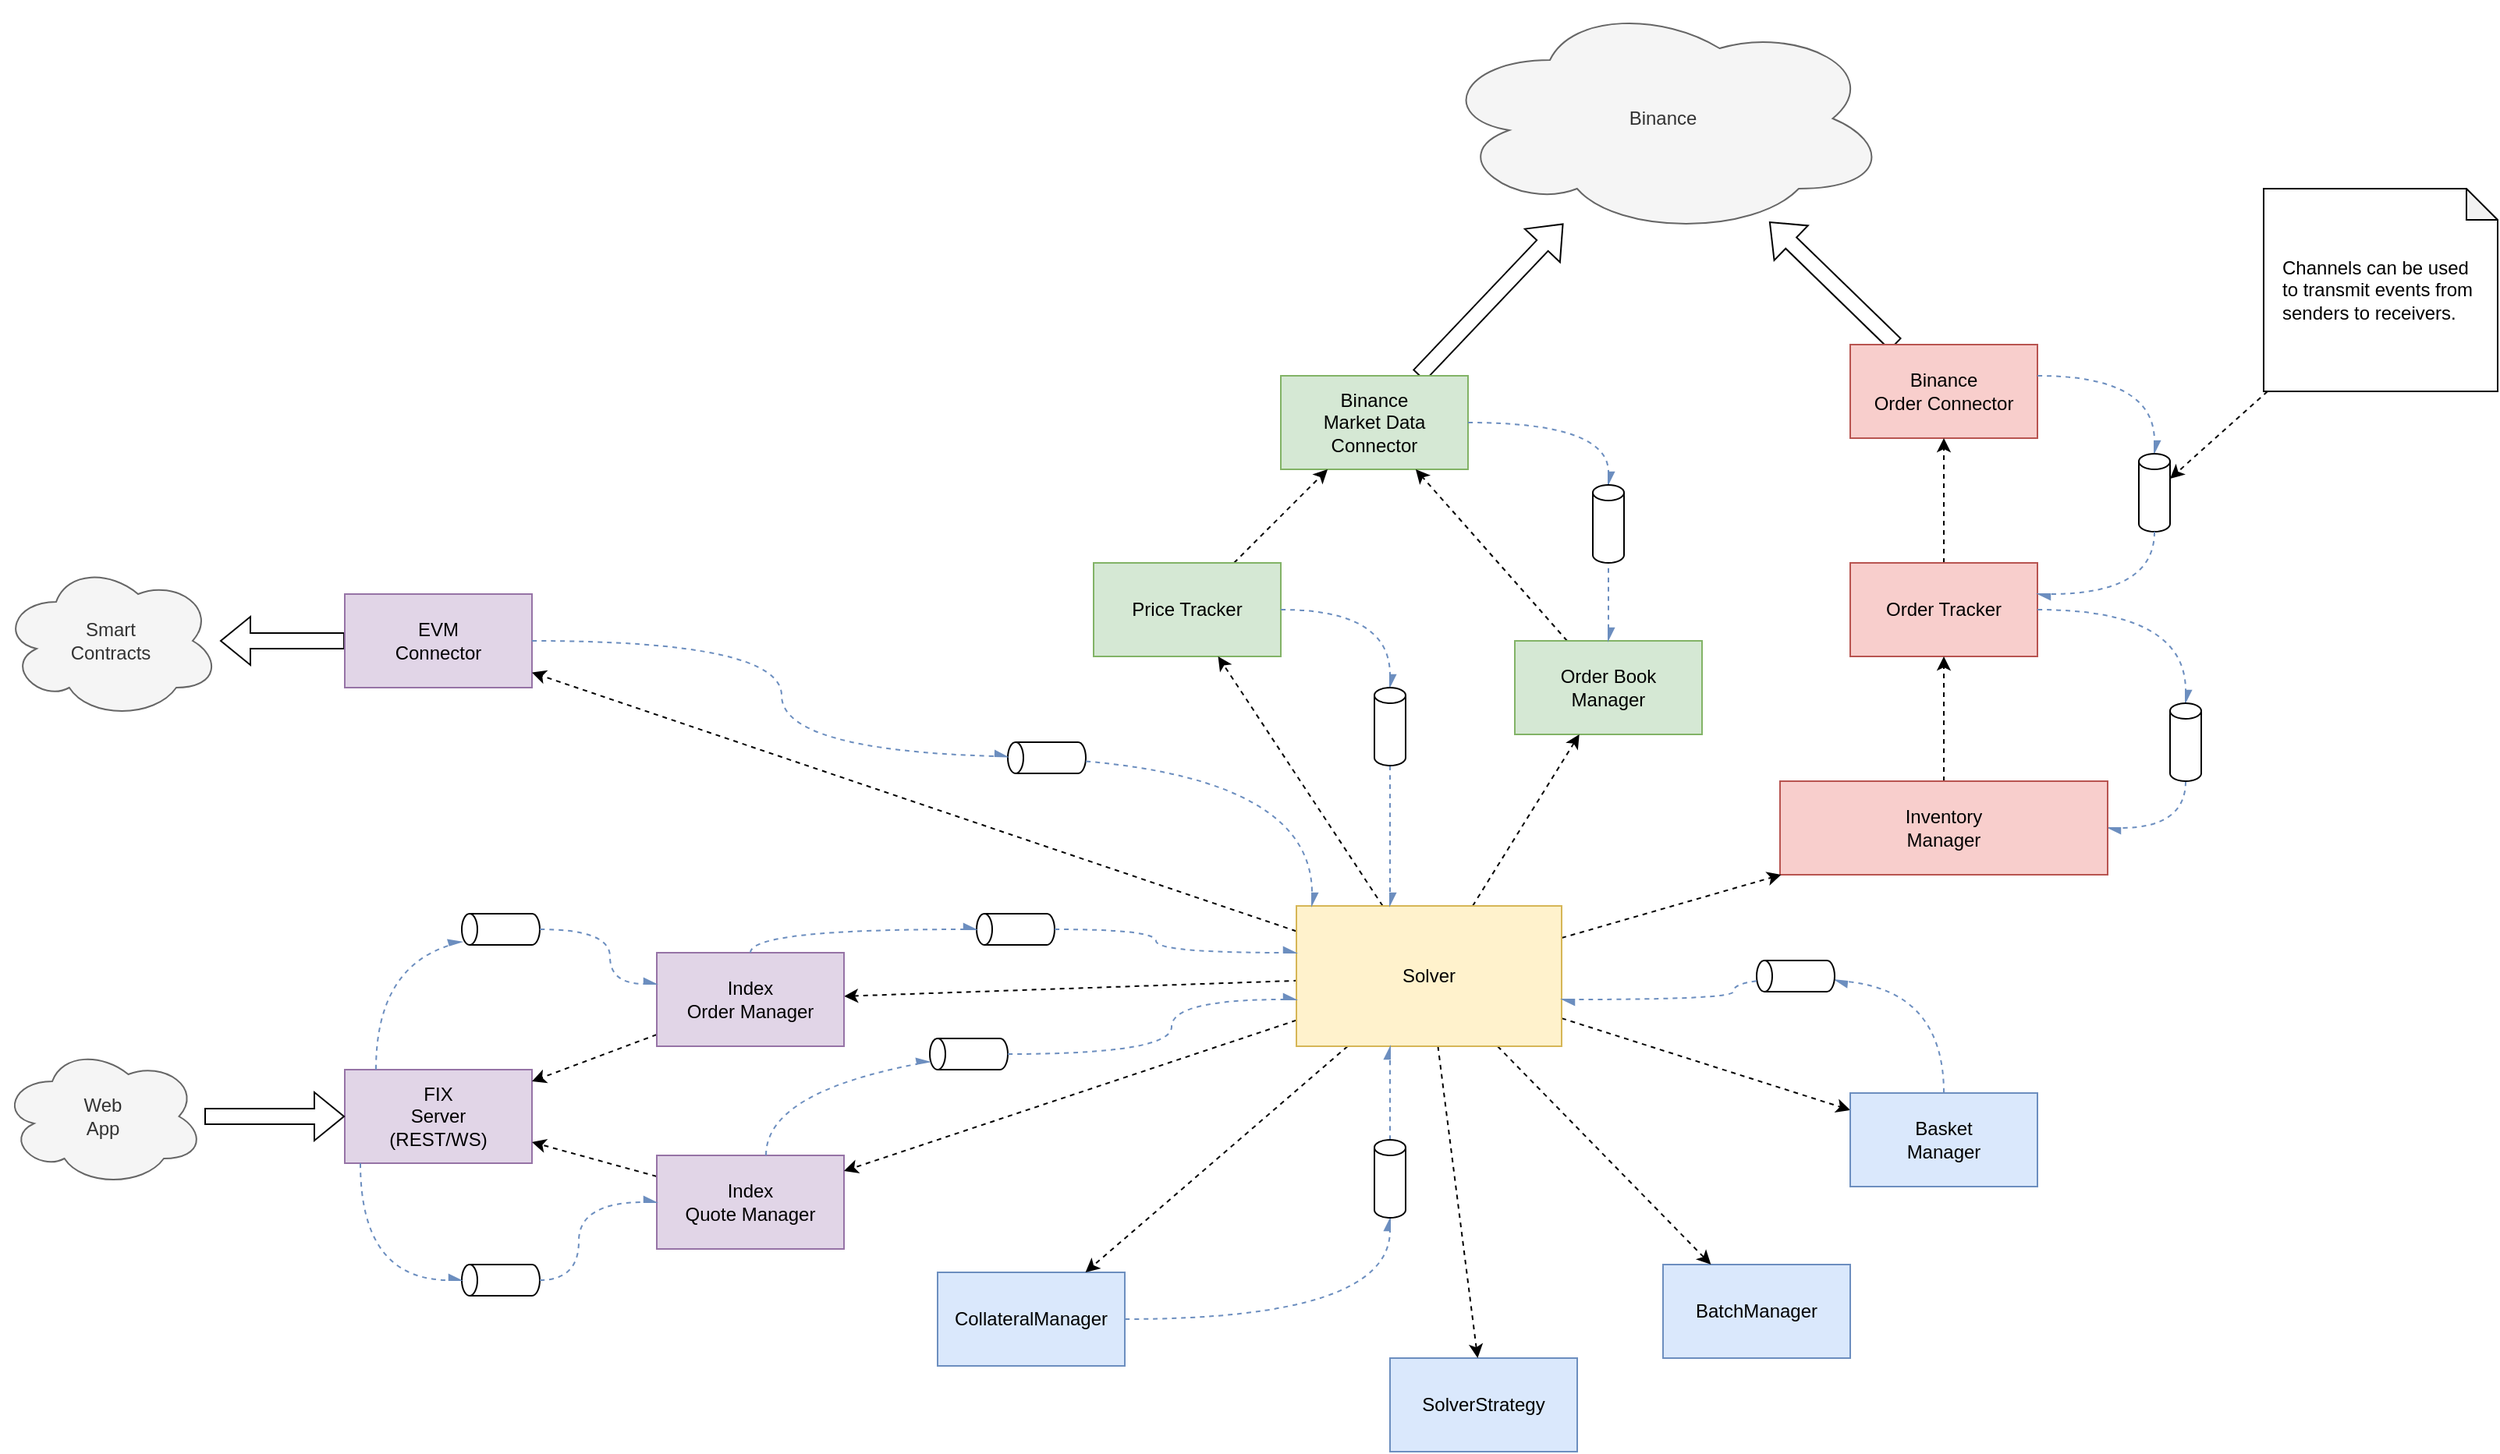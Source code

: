 <mxfile version="24.7.8">
  <diagram name="Page-1" id="jLtPJ1LHg6DGONc26ywa">
    <mxGraphModel dx="2616" dy="2320" grid="1" gridSize="10" guides="1" tooltips="1" connect="1" arrows="1" fold="1" page="1" pageScale="1" pageWidth="827" pageHeight="1169" math="0" shadow="0">
      <root>
        <mxCell id="0" />
        <mxCell id="1" parent="0" />
        <mxCell id="7HpykqLFBmdJ59aaJS6n-3" value="FIX&lt;div&gt;&lt;span style=&quot;background-color: initial;&quot;&gt;Server&lt;/span&gt;&lt;/div&gt;&lt;div&gt;&lt;span style=&quot;background-color: initial;&quot;&gt;(REST/WS)&lt;/span&gt;&lt;/div&gt;" style="rounded=0;whiteSpace=wrap;html=1;fillColor=#e1d5e7;strokeColor=#9673a6;" parent="1" vertex="1">
          <mxGeometry x="-120" y="425" width="120" height="60" as="geometry" />
        </mxCell>
        <mxCell id="7HpykqLFBmdJ59aaJS6n-4" style="rounded=0;orthogonalLoop=1;jettySize=auto;html=1;shape=flexArrow;" parent="1" source="7HpykqLFBmdJ59aaJS6n-5" target="7HpykqLFBmdJ59aaJS6n-6" edge="1">
          <mxGeometry relative="1" as="geometry" />
        </mxCell>
        <mxCell id="7HpykqLFBmdJ59aaJS6n-5" value="Binance&lt;div&gt;Market Data&lt;/div&gt;&lt;div&gt;Connector&lt;/div&gt;" style="rounded=0;whiteSpace=wrap;html=1;fillColor=#d5e8d4;strokeColor=#82b366;" parent="1" vertex="1">
          <mxGeometry x="480" y="-20" width="120" height="60" as="geometry" />
        </mxCell>
        <mxCell id="7HpykqLFBmdJ59aaJS6n-6" value="Binance" style="ellipse;shape=cloud;whiteSpace=wrap;html=1;fillColor=#f5f5f5;fontColor=#333333;strokeColor=#666666;" parent="1" vertex="1">
          <mxGeometry x="580" y="-260" width="290" height="150" as="geometry" />
        </mxCell>
        <mxCell id="7HpykqLFBmdJ59aaJS6n-7" style="rounded=0;orthogonalLoop=1;jettySize=auto;html=1;shape=flexArrow;" parent="1" source="7HpykqLFBmdJ59aaJS6n-8" target="7HpykqLFBmdJ59aaJS6n-3" edge="1">
          <mxGeometry relative="1" as="geometry" />
        </mxCell>
        <mxCell id="7HpykqLFBmdJ59aaJS6n-8" value="Web&lt;div&gt;App&lt;/div&gt;" style="ellipse;shape=cloud;whiteSpace=wrap;html=1;fillColor=#f5f5f5;fontColor=#333333;strokeColor=#666666;" parent="1" vertex="1">
          <mxGeometry x="-340" y="410" width="130" height="90" as="geometry" />
        </mxCell>
        <mxCell id="7HpykqLFBmdJ59aaJS6n-9" value="&lt;div&gt;Smart&lt;/div&gt;&lt;div&gt;Contracts&lt;/div&gt;" style="ellipse;shape=cloud;whiteSpace=wrap;html=1;fillColor=#f5f5f5;fontColor=#333333;strokeColor=#666666;" parent="1" vertex="1">
          <mxGeometry x="-340" y="100" width="140" height="100" as="geometry" />
        </mxCell>
        <mxCell id="7HpykqLFBmdJ59aaJS6n-10" style="rounded=0;orthogonalLoop=1;jettySize=auto;html=1;shape=flexArrow;" parent="1" source="7HpykqLFBmdJ59aaJS6n-12" target="7HpykqLFBmdJ59aaJS6n-9" edge="1">
          <mxGeometry relative="1" as="geometry" />
        </mxCell>
        <mxCell id="7HpykqLFBmdJ59aaJS6n-12" value="EVM&lt;div&gt;Connector&lt;/div&gt;" style="rounded=0;whiteSpace=wrap;html=1;fillColor=#e1d5e7;strokeColor=#9673a6;" parent="1" vertex="1">
          <mxGeometry x="-120" y="120" width="120" height="60" as="geometry" />
        </mxCell>
        <mxCell id="7HpykqLFBmdJ59aaJS6n-13" style="rounded=0;orthogonalLoop=1;jettySize=auto;html=1;shape=flexArrow;" parent="1" source="7HpykqLFBmdJ59aaJS6n-14" target="7HpykqLFBmdJ59aaJS6n-6" edge="1">
          <mxGeometry relative="1" as="geometry" />
        </mxCell>
        <mxCell id="7HpykqLFBmdJ59aaJS6n-14" value="Binance&lt;div&gt;&lt;span style=&quot;background-color: initial;&quot;&gt;Order Connector&lt;/span&gt;&lt;br&gt;&lt;/div&gt;" style="rounded=0;whiteSpace=wrap;html=1;fillColor=#f8cecc;strokeColor=#b85450;" parent="1" vertex="1">
          <mxGeometry x="845" y="-40" width="120" height="60" as="geometry" />
        </mxCell>
        <mxCell id="5aa-sFfi16cLyc81ufA3-21" style="rounded=0;orthogonalLoop=1;jettySize=auto;html=1;dashed=1;" edge="1" parent="1" source="7HpykqLFBmdJ59aaJS6n-16" target="7HpykqLFBmdJ59aaJS6n-14">
          <mxGeometry relative="1" as="geometry" />
        </mxCell>
        <mxCell id="5aa-sFfi16cLyc81ufA3-23" style="edgeStyle=orthogonalEdgeStyle;rounded=0;orthogonalLoop=1;jettySize=auto;html=1;curved=1;endArrow=async;endFill=1;dashed=1;fillColor=#dae8fc;strokeColor=#6c8ebf;" edge="1" parent="1" source="5aa-sFfi16cLyc81ufA3-35" target="7HpykqLFBmdJ59aaJS6n-48">
          <mxGeometry relative="1" as="geometry">
            <Array as="points">
              <mxPoint x="1060" y="270" />
            </Array>
          </mxGeometry>
        </mxCell>
        <mxCell id="7HpykqLFBmdJ59aaJS6n-16" value="&lt;div&gt;&lt;span style=&quot;background-color: initial;&quot;&gt;Order Tracker&lt;/span&gt;&lt;br&gt;&lt;/div&gt;" style="rounded=0;whiteSpace=wrap;html=1;fillColor=#f8cecc;strokeColor=#b85450;" parent="1" vertex="1">
          <mxGeometry x="845" y="100" width="120" height="60" as="geometry" />
        </mxCell>
        <mxCell id="5aa-sFfi16cLyc81ufA3-17" style="rounded=0;orthogonalLoop=1;jettySize=auto;html=1;dashed=1;" edge="1" parent="1" source="7HpykqLFBmdJ59aaJS6n-18" target="7HpykqLFBmdJ59aaJS6n-5">
          <mxGeometry relative="1" as="geometry" />
        </mxCell>
        <mxCell id="7HpykqLFBmdJ59aaJS6n-18" value="&lt;div&gt;&lt;span style=&quot;background-color: initial;&quot;&gt;Price Tracker&lt;/span&gt;&lt;br&gt;&lt;/div&gt;" style="rounded=0;whiteSpace=wrap;html=1;fillColor=#d5e8d4;strokeColor=#82b366;" parent="1" vertex="1">
          <mxGeometry x="360" y="100" width="120" height="60" as="geometry" />
        </mxCell>
        <mxCell id="5aa-sFfi16cLyc81ufA3-19" style="rounded=0;orthogonalLoop=1;jettySize=auto;html=1;dashed=1;" edge="1" parent="1" source="7HpykqLFBmdJ59aaJS6n-21" target="7HpykqLFBmdJ59aaJS6n-5">
          <mxGeometry relative="1" as="geometry" />
        </mxCell>
        <mxCell id="7HpykqLFBmdJ59aaJS6n-21" value="&lt;div&gt;Order Book&lt;/div&gt;&lt;div&gt;Manager&lt;/div&gt;" style="rounded=0;whiteSpace=wrap;html=1;fillColor=#d5e8d4;strokeColor=#82b366;" parent="1" vertex="1">
          <mxGeometry x="630" y="150" width="120" height="60" as="geometry" />
        </mxCell>
        <mxCell id="7HpykqLFBmdJ59aaJS6n-23" style="rounded=0;orthogonalLoop=1;jettySize=auto;html=1;endArrow=none;endFill=0;dashed=1;startArrow=classic;startFill=1;" parent="1" source="7HpykqLFBmdJ59aaJS6n-24" target="5aa-sFfi16cLyc81ufA3-4" edge="1">
          <mxGeometry relative="1" as="geometry">
            <mxPoint x="480" y="380" as="targetPoint" />
          </mxGeometry>
        </mxCell>
        <mxCell id="5aa-sFfi16cLyc81ufA3-5" style="rounded=0;orthogonalLoop=1;jettySize=auto;html=1;dashed=1;" edge="1" parent="1" source="7HpykqLFBmdJ59aaJS6n-24" target="7HpykqLFBmdJ59aaJS6n-3">
          <mxGeometry relative="1" as="geometry" />
        </mxCell>
        <mxCell id="7HpykqLFBmdJ59aaJS6n-24" value="&lt;div&gt;Index&lt;/div&gt;&lt;div&gt;Order Manager&lt;/div&gt;" style="rounded=0;whiteSpace=wrap;html=1;fillColor=#e1d5e7;strokeColor=#9673a6;" parent="1" vertex="1">
          <mxGeometry x="80" y="350" width="120" height="60" as="geometry" />
        </mxCell>
        <mxCell id="5aa-sFfi16cLyc81ufA3-6" style="rounded=0;orthogonalLoop=1;jettySize=auto;html=1;dashed=1;" edge="1" parent="1" source="7HpykqLFBmdJ59aaJS6n-26" target="7HpykqLFBmdJ59aaJS6n-3">
          <mxGeometry relative="1" as="geometry">
            <mxPoint x="-10" y="500" as="targetPoint" />
          </mxGeometry>
        </mxCell>
        <mxCell id="7HpykqLFBmdJ59aaJS6n-26" value="&lt;div&gt;Index&lt;/div&gt;&lt;div&gt;Quote&lt;span style=&quot;background-color: initial;&quot;&gt;&amp;nbsp;Manager&lt;/span&gt;&lt;/div&gt;" style="rounded=0;whiteSpace=wrap;html=1;fillColor=#e1d5e7;strokeColor=#9673a6;" parent="1" vertex="1">
          <mxGeometry x="80" y="480" width="120" height="60" as="geometry" />
        </mxCell>
        <mxCell id="5aa-sFfi16cLyc81ufA3-7" style="rounded=0;orthogonalLoop=1;jettySize=auto;html=1;dashed=1;" edge="1" parent="1" source="5aa-sFfi16cLyc81ufA3-4" target="7HpykqLFBmdJ59aaJS6n-12">
          <mxGeometry relative="1" as="geometry">
            <mxPoint x="480" y="322.5" as="sourcePoint" />
          </mxGeometry>
        </mxCell>
        <mxCell id="5aa-sFfi16cLyc81ufA3-8" style="rounded=0;orthogonalLoop=1;jettySize=auto;html=1;dashed=1;" edge="1" parent="1" source="5aa-sFfi16cLyc81ufA3-4" target="7HpykqLFBmdJ59aaJS6n-26">
          <mxGeometry relative="1" as="geometry">
            <mxPoint x="480" y="425" as="sourcePoint" />
          </mxGeometry>
        </mxCell>
        <mxCell id="5aa-sFfi16cLyc81ufA3-9" style="rounded=0;orthogonalLoop=1;jettySize=auto;html=1;dashed=1;" edge="1" parent="1" source="5aa-sFfi16cLyc81ufA3-4" target="7HpykqLFBmdJ59aaJS6n-44">
          <mxGeometry relative="1" as="geometry">
            <mxPoint x="840" y="380" as="sourcePoint" />
          </mxGeometry>
        </mxCell>
        <mxCell id="7HpykqLFBmdJ59aaJS6n-44" value="&lt;div&gt;Basket&lt;/div&gt;&lt;div&gt;Manager&lt;/div&gt;" style="rounded=0;whiteSpace=wrap;html=1;fillColor=#dae8fc;strokeColor=#6c8ebf;" parent="1" vertex="1">
          <mxGeometry x="845" y="440" width="120" height="60" as="geometry" />
        </mxCell>
        <mxCell id="5aa-sFfi16cLyc81ufA3-20" style="rounded=0;orthogonalLoop=1;jettySize=auto;html=1;dashed=1;" edge="1" parent="1" source="7HpykqLFBmdJ59aaJS6n-48" target="7HpykqLFBmdJ59aaJS6n-16">
          <mxGeometry relative="1" as="geometry" />
        </mxCell>
        <mxCell id="7HpykqLFBmdJ59aaJS6n-48" value="&lt;div&gt;Inventory&lt;/div&gt;&lt;div&gt;Manager&lt;/div&gt;" style="rounded=0;whiteSpace=wrap;html=1;fillColor=#f8cecc;strokeColor=#b85450;" parent="1" vertex="1">
          <mxGeometry x="800" y="240" width="210" height="60" as="geometry" />
        </mxCell>
        <mxCell id="5aa-sFfi16cLyc81ufA3-1" value="&lt;div&gt;SolverStrategy&lt;/div&gt;" style="rounded=0;whiteSpace=wrap;html=1;fillColor=#dae8fc;strokeColor=#6c8ebf;" vertex="1" parent="1">
          <mxGeometry x="550" y="610" width="120" height="60" as="geometry" />
        </mxCell>
        <mxCell id="5aa-sFfi16cLyc81ufA3-2" value="&lt;div&gt;CollateralManager&lt;/div&gt;" style="rounded=0;whiteSpace=wrap;html=1;fillColor=#dae8fc;strokeColor=#6c8ebf;" vertex="1" parent="1">
          <mxGeometry x="260" y="555" width="120" height="60" as="geometry" />
        </mxCell>
        <mxCell id="5aa-sFfi16cLyc81ufA3-3" value="&lt;div&gt;BatchManager&lt;/div&gt;" style="rounded=0;whiteSpace=wrap;html=1;fillColor=#dae8fc;strokeColor=#6c8ebf;" vertex="1" parent="1">
          <mxGeometry x="725" y="550" width="120" height="60" as="geometry" />
        </mxCell>
        <mxCell id="5aa-sFfi16cLyc81ufA3-11" style="rounded=0;orthogonalLoop=1;jettySize=auto;html=1;dashed=1;" edge="1" parent="1" source="5aa-sFfi16cLyc81ufA3-4" target="5aa-sFfi16cLyc81ufA3-2">
          <mxGeometry relative="1" as="geometry" />
        </mxCell>
        <mxCell id="5aa-sFfi16cLyc81ufA3-12" style="rounded=0;orthogonalLoop=1;jettySize=auto;html=1;dashed=1;" edge="1" parent="1" source="5aa-sFfi16cLyc81ufA3-4" target="5aa-sFfi16cLyc81ufA3-1">
          <mxGeometry relative="1" as="geometry" />
        </mxCell>
        <mxCell id="5aa-sFfi16cLyc81ufA3-13" style="rounded=0;orthogonalLoop=1;jettySize=auto;html=1;dashed=1;" edge="1" parent="1" source="5aa-sFfi16cLyc81ufA3-4" target="5aa-sFfi16cLyc81ufA3-3">
          <mxGeometry relative="1" as="geometry" />
        </mxCell>
        <mxCell id="5aa-sFfi16cLyc81ufA3-14" style="rounded=0;orthogonalLoop=1;jettySize=auto;html=1;dashed=1;" edge="1" parent="1" source="5aa-sFfi16cLyc81ufA3-4" target="7HpykqLFBmdJ59aaJS6n-48">
          <mxGeometry relative="1" as="geometry" />
        </mxCell>
        <mxCell id="5aa-sFfi16cLyc81ufA3-15" style="rounded=0;orthogonalLoop=1;jettySize=auto;html=1;dashed=1;" edge="1" parent="1" source="5aa-sFfi16cLyc81ufA3-4" target="7HpykqLFBmdJ59aaJS6n-21">
          <mxGeometry relative="1" as="geometry" />
        </mxCell>
        <mxCell id="5aa-sFfi16cLyc81ufA3-16" style="rounded=0;orthogonalLoop=1;jettySize=auto;html=1;dashed=1;" edge="1" parent="1" source="5aa-sFfi16cLyc81ufA3-4" target="7HpykqLFBmdJ59aaJS6n-18">
          <mxGeometry relative="1" as="geometry" />
        </mxCell>
        <mxCell id="5aa-sFfi16cLyc81ufA3-4" value="&lt;div&gt;Solver&lt;/div&gt;" style="rounded=0;whiteSpace=wrap;html=1;fillColor=#fff2cc;strokeColor=#d6b656;" vertex="1" parent="1">
          <mxGeometry x="490" y="320" width="170" height="90" as="geometry" />
        </mxCell>
        <mxCell id="5aa-sFfi16cLyc81ufA3-24" style="edgeStyle=orthogonalEdgeStyle;rounded=0;orthogonalLoop=1;jettySize=auto;html=1;curved=1;endArrow=async;endFill=1;dashed=1;fillColor=#dae8fc;strokeColor=#6c8ebf;" edge="1" parent="1" source="7HpykqLFBmdJ59aaJS6n-14" target="5aa-sFfi16cLyc81ufA3-28">
          <mxGeometry relative="1" as="geometry">
            <mxPoint x="965" y="-20" as="sourcePoint" />
            <mxPoint x="1010" y="120" as="targetPoint" />
            <Array as="points">
              <mxPoint x="1040" y="-20" />
            </Array>
          </mxGeometry>
        </mxCell>
        <mxCell id="5aa-sFfi16cLyc81ufA3-25" style="edgeStyle=orthogonalEdgeStyle;rounded=0;orthogonalLoop=1;jettySize=auto;html=1;curved=1;endArrow=async;endFill=1;dashed=1;fillColor=#dae8fc;strokeColor=#6c8ebf;" edge="1" parent="1" source="5aa-sFfi16cLyc81ufA3-42" target="5aa-sFfi16cLyc81ufA3-4">
          <mxGeometry relative="1" as="geometry">
            <mxPoint x="235" y="620" as="sourcePoint" />
            <mxPoint x="280" y="760" as="targetPoint" />
            <Array as="points">
              <mxPoint x="540" y="410" />
              <mxPoint x="550" y="410" />
            </Array>
          </mxGeometry>
        </mxCell>
        <mxCell id="5aa-sFfi16cLyc81ufA3-27" style="edgeStyle=orthogonalEdgeStyle;rounded=0;orthogonalLoop=1;jettySize=auto;html=1;curved=1;endArrow=async;endFill=1;dashed=1;fillColor=#dae8fc;strokeColor=#6c8ebf;" edge="1" parent="1" source="5aa-sFfi16cLyc81ufA3-37" target="7HpykqLFBmdJ59aaJS6n-21">
          <mxGeometry relative="1" as="geometry">
            <mxPoint x="430" y="-160" as="sourcePoint" />
            <mxPoint x="220" y="40" as="targetPoint" />
            <Array as="points">
              <mxPoint x="690" y="10" />
            </Array>
          </mxGeometry>
        </mxCell>
        <mxCell id="5aa-sFfi16cLyc81ufA3-28" value="" style="shape=cylinder3;whiteSpace=wrap;html=1;boundedLbl=1;backgroundOutline=1;size=5.0;" vertex="1" parent="1">
          <mxGeometry x="1030" y="30" width="20" height="50" as="geometry" />
        </mxCell>
        <mxCell id="5aa-sFfi16cLyc81ufA3-29" style="edgeStyle=orthogonalEdgeStyle;rounded=0;orthogonalLoop=1;jettySize=auto;html=1;curved=1;endArrow=async;endFill=1;dashed=1;fillColor=#dae8fc;strokeColor=#6c8ebf;" edge="1" parent="1" source="5aa-sFfi16cLyc81ufA3-28" target="7HpykqLFBmdJ59aaJS6n-16">
          <mxGeometry relative="1" as="geometry">
            <mxPoint x="1010" y="120" as="sourcePoint" />
            <mxPoint x="1155" y="150" as="targetPoint" />
            <Array as="points">
              <mxPoint x="1040" y="120" />
            </Array>
          </mxGeometry>
        </mxCell>
        <mxCell id="5aa-sFfi16cLyc81ufA3-30" style="edgeStyle=orthogonalEdgeStyle;rounded=0;orthogonalLoop=1;jettySize=auto;html=1;curved=1;endArrow=async;endFill=1;dashed=1;fillColor=#dae8fc;strokeColor=#6c8ebf;" edge="1" parent="1" source="5aa-sFfi16cLyc81ufA3-39" target="5aa-sFfi16cLyc81ufA3-4">
          <mxGeometry relative="1" as="geometry">
            <mxPoint x="610" y="20" as="sourcePoint" />
            <mxPoint x="700" y="160" as="targetPoint" />
            <Array as="points">
              <mxPoint x="550" y="280" />
              <mxPoint x="550" y="280" />
            </Array>
          </mxGeometry>
        </mxCell>
        <mxCell id="5aa-sFfi16cLyc81ufA3-36" value="" style="edgeStyle=orthogonalEdgeStyle;rounded=0;orthogonalLoop=1;jettySize=auto;html=1;curved=1;endArrow=async;endFill=1;dashed=1;fillColor=#dae8fc;strokeColor=#6c8ebf;" edge="1" parent="1" source="7HpykqLFBmdJ59aaJS6n-16" target="5aa-sFfi16cLyc81ufA3-35">
          <mxGeometry relative="1" as="geometry">
            <mxPoint x="965" y="130" as="sourcePoint" />
            <mxPoint x="1010" y="270" as="targetPoint" />
            <Array as="points" />
          </mxGeometry>
        </mxCell>
        <mxCell id="5aa-sFfi16cLyc81ufA3-35" value="" style="shape=cylinder3;whiteSpace=wrap;html=1;boundedLbl=1;backgroundOutline=1;size=5.0;" vertex="1" parent="1">
          <mxGeometry x="1050" y="190" width="20" height="50" as="geometry" />
        </mxCell>
        <mxCell id="5aa-sFfi16cLyc81ufA3-38" value="" style="edgeStyle=orthogonalEdgeStyle;rounded=0;orthogonalLoop=1;jettySize=auto;html=1;curved=1;endArrow=async;endFill=1;dashed=1;fillColor=#dae8fc;strokeColor=#6c8ebf;" edge="1" parent="1" source="7HpykqLFBmdJ59aaJS6n-5" target="5aa-sFfi16cLyc81ufA3-37">
          <mxGeometry relative="1" as="geometry">
            <mxPoint x="600" y="10" as="sourcePoint" />
            <mxPoint x="690" y="150" as="targetPoint" />
            <Array as="points" />
          </mxGeometry>
        </mxCell>
        <mxCell id="5aa-sFfi16cLyc81ufA3-37" value="" style="shape=cylinder3;whiteSpace=wrap;html=1;boundedLbl=1;backgroundOutline=1;size=5.0;" vertex="1" parent="1">
          <mxGeometry x="680" y="50" width="20" height="50" as="geometry" />
        </mxCell>
        <mxCell id="5aa-sFfi16cLyc81ufA3-40" value="" style="edgeStyle=orthogonalEdgeStyle;rounded=0;orthogonalLoop=1;jettySize=auto;html=1;curved=1;endArrow=async;endFill=1;dashed=1;fillColor=#dae8fc;strokeColor=#6c8ebf;" edge="1" parent="1" source="7HpykqLFBmdJ59aaJS6n-18" target="5aa-sFfi16cLyc81ufA3-39">
          <mxGeometry relative="1" as="geometry">
            <mxPoint x="450" y="180" as="sourcePoint" />
            <mxPoint x="560" y="320" as="targetPoint" />
            <Array as="points">
              <mxPoint x="550" y="130" />
            </Array>
          </mxGeometry>
        </mxCell>
        <mxCell id="5aa-sFfi16cLyc81ufA3-39" value="" style="shape=cylinder3;whiteSpace=wrap;html=1;boundedLbl=1;backgroundOutline=1;size=5.0;" vertex="1" parent="1">
          <mxGeometry x="540" y="180" width="20" height="50" as="geometry" />
        </mxCell>
        <mxCell id="5aa-sFfi16cLyc81ufA3-44" value="" style="edgeStyle=orthogonalEdgeStyle;rounded=0;orthogonalLoop=1;jettySize=auto;html=1;curved=1;endArrow=async;endFill=1;dashed=1;fillColor=#dae8fc;strokeColor=#6c8ebf;" edge="1" parent="1" source="5aa-sFfi16cLyc81ufA3-2" target="5aa-sFfi16cLyc81ufA3-42">
          <mxGeometry relative="1" as="geometry">
            <mxPoint x="320" y="615" as="sourcePoint" />
            <mxPoint x="550" y="410" as="targetPoint" />
            <Array as="points" />
          </mxGeometry>
        </mxCell>
        <mxCell id="5aa-sFfi16cLyc81ufA3-42" value="" style="shape=cylinder3;whiteSpace=wrap;html=1;boundedLbl=1;backgroundOutline=1;size=5.0;" vertex="1" parent="1">
          <mxGeometry x="540" y="470" width="20" height="50" as="geometry" />
        </mxCell>
        <mxCell id="5aa-sFfi16cLyc81ufA3-45" value="" style="edgeStyle=orthogonalEdgeStyle;rounded=0;orthogonalLoop=1;jettySize=auto;html=1;curved=1;endArrow=async;endFill=1;dashed=1;fillColor=#dae8fc;strokeColor=#6c8ebf;" edge="1" parent="1" source="7HpykqLFBmdJ59aaJS6n-44" target="5aa-sFfi16cLyc81ufA3-46">
          <mxGeometry relative="1" as="geometry">
            <mxPoint x="727" y="365" as="sourcePoint" />
            <mxPoint x="827" y="395" as="targetPoint" />
            <Array as="points">
              <mxPoint x="905" y="375" />
            </Array>
          </mxGeometry>
        </mxCell>
        <mxCell id="5aa-sFfi16cLyc81ufA3-46" value="" style="shape=cylinder3;whiteSpace=wrap;html=1;boundedLbl=1;backgroundOutline=1;size=5.0;rotation=-90;" vertex="1" parent="1">
          <mxGeometry x="800" y="340" width="20" height="50" as="geometry" />
        </mxCell>
        <mxCell id="5aa-sFfi16cLyc81ufA3-47" value="" style="edgeStyle=orthogonalEdgeStyle;rounded=0;orthogonalLoop=1;jettySize=auto;html=1;curved=1;endArrow=async;endFill=1;dashed=1;fillColor=#dae8fc;strokeColor=#6c8ebf;" edge="1" parent="1" source="5aa-sFfi16cLyc81ufA3-46" target="5aa-sFfi16cLyc81ufA3-4">
          <mxGeometry relative="1" as="geometry">
            <mxPoint x="770" y="330" as="sourcePoint" />
            <mxPoint x="670" y="360" as="targetPoint" />
            <Array as="points">
              <mxPoint x="770" y="370" />
              <mxPoint x="770" y="380" />
            </Array>
          </mxGeometry>
        </mxCell>
        <mxCell id="5aa-sFfi16cLyc81ufA3-49" value="" style="shape=cylinder3;whiteSpace=wrap;html=1;boundedLbl=1;backgroundOutline=1;size=5.0;rotation=-90;" vertex="1" parent="1">
          <mxGeometry x="300" y="310" width="20" height="50" as="geometry" />
        </mxCell>
        <mxCell id="5aa-sFfi16cLyc81ufA3-50" value="" style="edgeStyle=orthogonalEdgeStyle;rounded=0;orthogonalLoop=1;jettySize=auto;html=1;curved=1;endArrow=async;endFill=1;dashed=1;fillColor=#dae8fc;strokeColor=#6c8ebf;entryX=0.5;entryY=0;entryDx=0;entryDy=0;entryPerimeter=0;" edge="1" parent="1" source="7HpykqLFBmdJ59aaJS6n-24" target="5aa-sFfi16cLyc81ufA3-49">
          <mxGeometry relative="1" as="geometry">
            <mxPoint x="234.74" y="409.52" as="sourcePoint" />
            <mxPoint x="404.74" y="344.52" as="targetPoint" />
            <Array as="points">
              <mxPoint x="140" y="335" />
            </Array>
          </mxGeometry>
        </mxCell>
        <mxCell id="5aa-sFfi16cLyc81ufA3-51" value="" style="edgeStyle=orthogonalEdgeStyle;rounded=0;orthogonalLoop=1;jettySize=auto;html=1;curved=1;endArrow=async;endFill=1;dashed=1;fillColor=#dae8fc;strokeColor=#6c8ebf;" edge="1" parent="1" source="5aa-sFfi16cLyc81ufA3-49" target="5aa-sFfi16cLyc81ufA3-4">
          <mxGeometry relative="1" as="geometry">
            <mxPoint x="312.5" y="372.5" as="sourcePoint" />
            <mxPoint x="467.5" y="357.5" as="targetPoint" />
            <Array as="points">
              <mxPoint x="400" y="335" />
              <mxPoint x="400" y="350" />
            </Array>
          </mxGeometry>
        </mxCell>
        <mxCell id="5aa-sFfi16cLyc81ufA3-52" value="" style="shape=cylinder3;whiteSpace=wrap;html=1;boundedLbl=1;backgroundOutline=1;size=5.0;rotation=-90;" vertex="1" parent="1">
          <mxGeometry x="270" y="390" width="20" height="50" as="geometry" />
        </mxCell>
        <mxCell id="5aa-sFfi16cLyc81ufA3-53" value="" style="edgeStyle=orthogonalEdgeStyle;rounded=0;orthogonalLoop=1;jettySize=auto;html=1;curved=1;endArrow=async;endFill=1;dashed=1;fillColor=#dae8fc;strokeColor=#6c8ebf;" edge="1" parent="1" source="7HpykqLFBmdJ59aaJS6n-26" target="5aa-sFfi16cLyc81ufA3-52">
          <mxGeometry relative="1" as="geometry">
            <mxPoint x="90" y="455" as="sourcePoint" />
            <mxPoint x="245" y="440" as="targetPoint" />
            <Array as="points">
              <mxPoint x="150" y="440" />
            </Array>
          </mxGeometry>
        </mxCell>
        <mxCell id="5aa-sFfi16cLyc81ufA3-54" value="" style="edgeStyle=orthogonalEdgeStyle;rounded=0;orthogonalLoop=1;jettySize=auto;html=1;curved=1;endArrow=async;endFill=1;dashed=1;fillColor=#dae8fc;strokeColor=#6c8ebf;" edge="1" parent="1" source="5aa-sFfi16cLyc81ufA3-52" target="5aa-sFfi16cLyc81ufA3-4">
          <mxGeometry relative="1" as="geometry">
            <mxPoint x="310" y="491" as="sourcePoint" />
            <mxPoint x="425" y="430" as="targetPoint" />
            <Array as="points">
              <mxPoint x="410" y="415" />
              <mxPoint x="410" y="380" />
            </Array>
          </mxGeometry>
        </mxCell>
        <mxCell id="5aa-sFfi16cLyc81ufA3-55" value="" style="shape=cylinder3;whiteSpace=wrap;html=1;boundedLbl=1;backgroundOutline=1;size=5.0;rotation=-90;" vertex="1" parent="1">
          <mxGeometry x="320" y="200" width="20" height="50" as="geometry" />
        </mxCell>
        <mxCell id="5aa-sFfi16cLyc81ufA3-56" value="" style="edgeStyle=orthogonalEdgeStyle;rounded=0;orthogonalLoop=1;jettySize=auto;html=1;curved=1;endArrow=async;endFill=1;dashed=1;fillColor=#dae8fc;strokeColor=#6c8ebf;" edge="1" parent="1" source="7HpykqLFBmdJ59aaJS6n-12" target="5aa-sFfi16cLyc81ufA3-55">
          <mxGeometry relative="1" as="geometry">
            <mxPoint x="60" y="135" as="sourcePoint" />
            <mxPoint x="220" y="140" as="targetPoint" />
            <Array as="points">
              <mxPoint x="160" y="150" />
              <mxPoint x="160" y="220" />
            </Array>
          </mxGeometry>
        </mxCell>
        <mxCell id="5aa-sFfi16cLyc81ufA3-58" value="" style="edgeStyle=orthogonalEdgeStyle;rounded=0;orthogonalLoop=1;jettySize=auto;html=1;curved=1;endArrow=async;endFill=1;dashed=1;fillColor=#dae8fc;strokeColor=#6c8ebf;" edge="1" parent="1" source="5aa-sFfi16cLyc81ufA3-55" target="5aa-sFfi16cLyc81ufA3-4">
          <mxGeometry relative="1" as="geometry">
            <mxPoint x="134.5" y="100" as="sourcePoint" />
            <mxPoint x="329.5" y="135" as="targetPoint" />
            <Array as="points">
              <mxPoint x="500" y="240" />
            </Array>
          </mxGeometry>
        </mxCell>
        <mxCell id="5aa-sFfi16cLyc81ufA3-59" value="" style="shape=cylinder3;whiteSpace=wrap;html=1;boundedLbl=1;backgroundOutline=1;size=5.0;rotation=-90;" vertex="1" parent="1">
          <mxGeometry x="-30" y="310" width="20" height="50" as="geometry" />
        </mxCell>
        <mxCell id="5aa-sFfi16cLyc81ufA3-60" value="" style="edgeStyle=orthogonalEdgeStyle;rounded=0;orthogonalLoop=1;jettySize=auto;html=1;curved=1;endArrow=async;endFill=1;dashed=1;fillColor=#dae8fc;strokeColor=#6c8ebf;" edge="1" parent="1" source="7HpykqLFBmdJ59aaJS6n-3" target="5aa-sFfi16cLyc81ufA3-59">
          <mxGeometry relative="1" as="geometry">
            <mxPoint x="-170" y="400" as="sourcePoint" />
            <mxPoint x="-65" y="340" as="targetPoint" />
            <Array as="points">
              <mxPoint x="-100" y="360" />
            </Array>
          </mxGeometry>
        </mxCell>
        <mxCell id="5aa-sFfi16cLyc81ufA3-61" value="" style="edgeStyle=orthogonalEdgeStyle;rounded=0;orthogonalLoop=1;jettySize=auto;html=1;curved=1;endArrow=async;endFill=1;dashed=1;fillColor=#dae8fc;strokeColor=#6c8ebf;" edge="1" parent="1" source="5aa-sFfi16cLyc81ufA3-59" target="7HpykqLFBmdJ59aaJS6n-24">
          <mxGeometry relative="1" as="geometry">
            <mxPoint x="-50" y="435" as="sourcePoint" />
            <mxPoint x="-20" y="355" as="targetPoint" />
            <Array as="points">
              <mxPoint x="50" y="335" />
              <mxPoint x="50" y="370" />
            </Array>
          </mxGeometry>
        </mxCell>
        <mxCell id="5aa-sFfi16cLyc81ufA3-62" value="" style="shape=cylinder3;whiteSpace=wrap;html=1;boundedLbl=1;backgroundOutline=1;size=5.0;rotation=-90;" vertex="1" parent="1">
          <mxGeometry x="-30" y="535" width="20" height="50" as="geometry" />
        </mxCell>
        <mxCell id="5aa-sFfi16cLyc81ufA3-63" value="" style="edgeStyle=orthogonalEdgeStyle;rounded=0;orthogonalLoop=1;jettySize=auto;html=1;curved=1;endArrow=async;endFill=1;dashed=1;fillColor=#dae8fc;strokeColor=#6c8ebf;" edge="1" parent="1" source="7HpykqLFBmdJ59aaJS6n-3" target="5aa-sFfi16cLyc81ufA3-62">
          <mxGeometry relative="1" as="geometry">
            <mxPoint x="-110" y="585" as="sourcePoint" />
            <mxPoint x="-75" y="517" as="targetPoint" />
            <Array as="points">
              <mxPoint x="-110" y="560" />
            </Array>
          </mxGeometry>
        </mxCell>
        <mxCell id="5aa-sFfi16cLyc81ufA3-64" value="" style="edgeStyle=orthogonalEdgeStyle;rounded=0;orthogonalLoop=1;jettySize=auto;html=1;curved=1;endArrow=async;endFill=1;dashed=1;fillColor=#dae8fc;strokeColor=#6c8ebf;" edge="1" parent="1" source="5aa-sFfi16cLyc81ufA3-62" target="7HpykqLFBmdJ59aaJS6n-26">
          <mxGeometry relative="1" as="geometry">
            <mxPoint x="10" y="554.5" as="sourcePoint" />
            <mxPoint x="45" y="629.5" as="targetPoint" />
            <Array as="points">
              <mxPoint x="30" y="560" />
              <mxPoint x="30" y="510" />
            </Array>
          </mxGeometry>
        </mxCell>
        <mxCell id="5aa-sFfi16cLyc81ufA3-65" value="Channels can be used to transmit events from senders to receivers." style="shape=note;whiteSpace=wrap;html=1;backgroundOutline=1;darkOpacity=0.05;spacingLeft=10;spacingBottom=10;spacingRight=10;spacingTop=10;align=left;size=20;" vertex="1" parent="1">
          <mxGeometry x="1110" y="-140" width="150" height="130" as="geometry" />
        </mxCell>
        <mxCell id="5aa-sFfi16cLyc81ufA3-66" style="rounded=0;orthogonalLoop=1;jettySize=auto;html=1;dashed=1;" edge="1" parent="1" source="5aa-sFfi16cLyc81ufA3-65" target="5aa-sFfi16cLyc81ufA3-28">
          <mxGeometry relative="1" as="geometry" />
        </mxCell>
      </root>
    </mxGraphModel>
  </diagram>
</mxfile>
